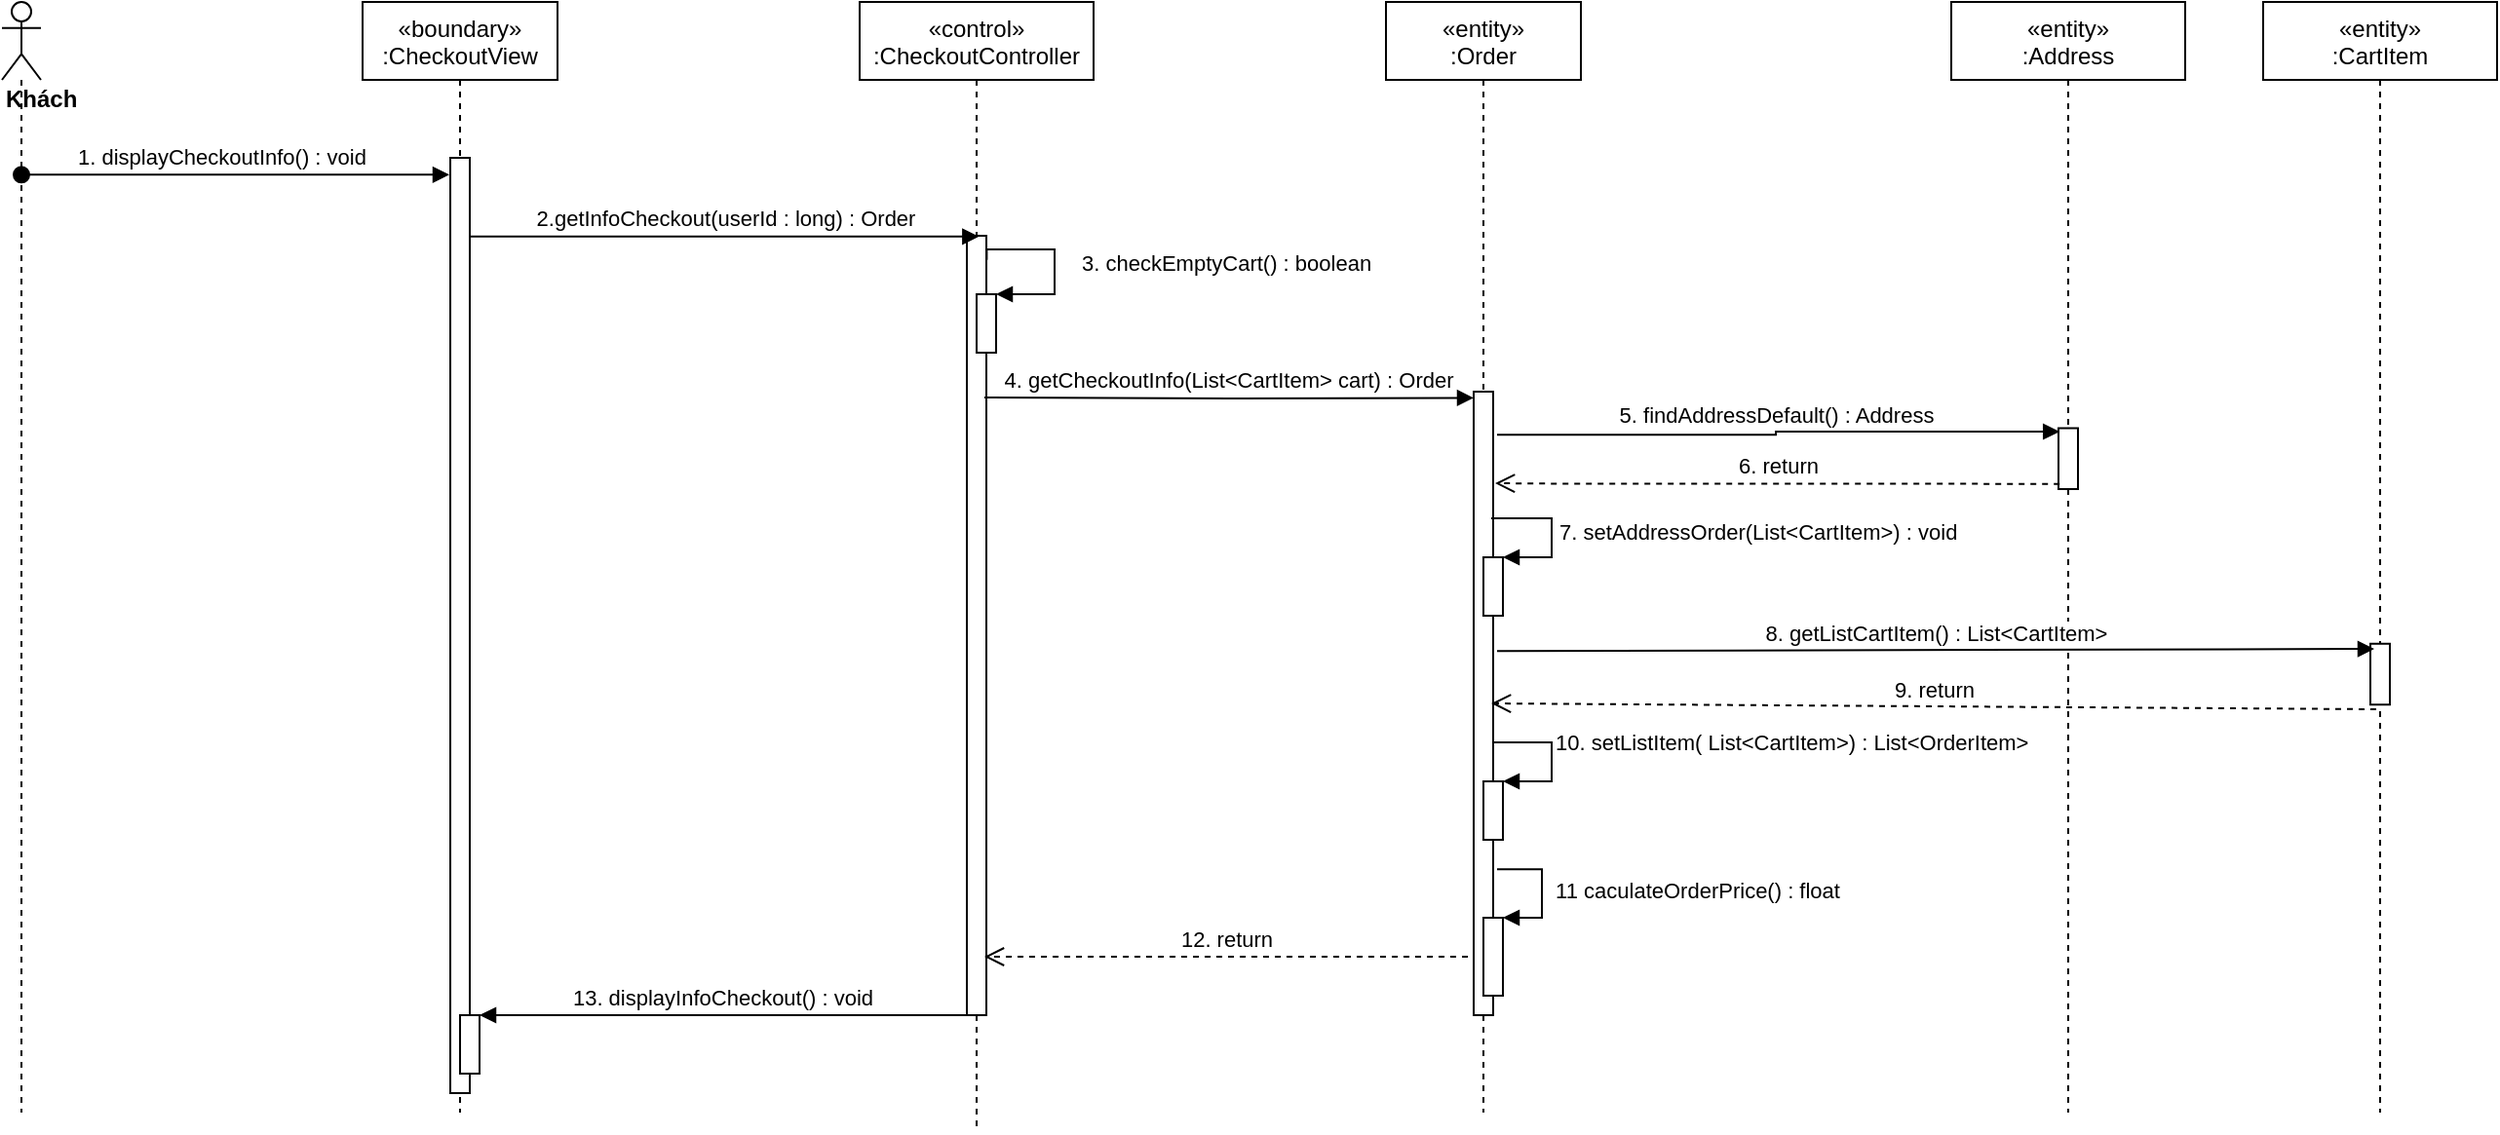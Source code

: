 <mxfile version="14.7.0" type="device"><diagram id="kgpKYQtTHZ0yAKxKKP6v" name="Page-1"><mxGraphModel dx="1108" dy="425" grid="1" gridSize="10" guides="1" tooltips="1" connect="1" arrows="1" fold="1" page="1" pageScale="1" pageWidth="850" pageHeight="1100" math="0" shadow="0"><root><mxCell id="0"/><mxCell id="1" parent="0"/><mxCell id="h1iUDNOuoRidIBb9Z1Jj-1" value="«boundary»&#10;:CheckoutView" style="shape=umlLifeline;perimeter=lifelinePerimeter;container=1;collapsible=0;recursiveResize=0;rounded=0;shadow=0;strokeWidth=1;" parent="1" vertex="1"><mxGeometry x="325" y="80" width="100" height="570" as="geometry"/></mxCell><mxCell id="h1iUDNOuoRidIBb9Z1Jj-2" value="" style="points=[];perimeter=orthogonalPerimeter;rounded=0;shadow=0;strokeWidth=1;" parent="h1iUDNOuoRidIBb9Z1Jj-1" vertex="1"><mxGeometry x="45" y="80" width="10" height="480" as="geometry"/></mxCell><mxCell id="h1iUDNOuoRidIBb9Z1Jj-3" value="" style="html=1;points=[];perimeter=orthogonalPerimeter;" parent="h1iUDNOuoRidIBb9Z1Jj-1" vertex="1"><mxGeometry x="50" y="520" width="10" height="30" as="geometry"/></mxCell><mxCell id="h1iUDNOuoRidIBb9Z1Jj-4" value="«control»&#10;:CheckoutController" style="shape=umlLifeline;perimeter=lifelinePerimeter;container=1;collapsible=0;recursiveResize=0;rounded=0;shadow=0;strokeWidth=1;" parent="1" vertex="1"><mxGeometry x="580" y="80" width="120" height="580" as="geometry"/></mxCell><mxCell id="h1iUDNOuoRidIBb9Z1Jj-5" value="" style="points=[];perimeter=orthogonalPerimeter;rounded=0;shadow=0;strokeWidth=1;" parent="h1iUDNOuoRidIBb9Z1Jj-4" vertex="1"><mxGeometry x="55" y="120" width="10" height="400" as="geometry"/></mxCell><mxCell id="h1iUDNOuoRidIBb9Z1Jj-21" value="" style="html=1;points=[];perimeter=orthogonalPerimeter;" parent="h1iUDNOuoRidIBb9Z1Jj-4" vertex="1"><mxGeometry x="60" y="150" width="10" height="30" as="geometry"/></mxCell><mxCell id="h1iUDNOuoRidIBb9Z1Jj-22" value="3. checkEmptyCart() : boolean" style="edgeStyle=orthogonalEdgeStyle;html=1;align=left;spacingLeft=2;endArrow=block;rounded=0;entryX=1;entryY=0;exitX=1.02;exitY=0.031;exitDx=0;exitDy=0;exitPerimeter=0;" parent="h1iUDNOuoRidIBb9Z1Jj-4" source="h1iUDNOuoRidIBb9Z1Jj-5" target="h1iUDNOuoRidIBb9Z1Jj-21" edge="1"><mxGeometry x="0.005" y="10" relative="1" as="geometry"><mxPoint x="70" y="190" as="sourcePoint"/><Array as="points"><mxPoint x="100" y="127"/><mxPoint x="100" y="150"/></Array><mxPoint as="offset"/></mxGeometry></mxCell><mxCell id="h1iUDNOuoRidIBb9Z1Jj-6" value="&lt;div&gt;&lt;b&gt;Khách&lt;/b&gt;&lt;/div&gt;" style="shape=umlLifeline;participant=umlActor;perimeter=lifelinePerimeter;whiteSpace=wrap;html=1;container=1;collapsible=0;recursiveResize=0;verticalAlign=top;spacingTop=36;outlineConnect=0;align=left;" parent="1" vertex="1"><mxGeometry x="140" y="80" width="20" height="570" as="geometry"/></mxCell><mxCell id="h1iUDNOuoRidIBb9Z1Jj-7" value="1. displayCheckoutInfo() : void" style="verticalAlign=bottom;startArrow=oval;endArrow=block;startSize=8;shadow=0;strokeWidth=1;entryX=-0.05;entryY=0.018;entryDx=0;entryDy=0;entryPerimeter=0;" parent="1" source="h1iUDNOuoRidIBb9Z1Jj-6" target="h1iUDNOuoRidIBb9Z1Jj-2" edge="1"><mxGeometry x="-0.06" relative="1" as="geometry"><mxPoint x="100" y="170" as="sourcePoint"/><mxPoint as="offset"/></mxGeometry></mxCell><mxCell id="h1iUDNOuoRidIBb9Z1Jj-8" value="«entity»&#10;:Order" style="shape=umlLifeline;perimeter=lifelinePerimeter;container=1;collapsible=0;recursiveResize=0;rounded=0;shadow=0;strokeWidth=1;" parent="1" vertex="1"><mxGeometry x="850" y="80" width="100" height="570" as="geometry"/></mxCell><mxCell id="h1iUDNOuoRidIBb9Z1Jj-9" value="" style="points=[];perimeter=orthogonalPerimeter;rounded=0;shadow=0;strokeWidth=1;" parent="h1iUDNOuoRidIBb9Z1Jj-8" vertex="1"><mxGeometry x="45" y="200" width="10" height="320" as="geometry"/></mxCell><mxCell id="h1iUDNOuoRidIBb9Z1Jj-10" value="2.getInfoCheckout(userId : long) : Order" style="html=1;verticalAlign=bottom;endArrow=block;entryX=0.617;entryY=0.001;entryDx=0;entryDy=0;entryPerimeter=0;" parent="1" source="h1iUDNOuoRidIBb9Z1Jj-2" target="h1iUDNOuoRidIBb9Z1Jj-5" edge="1"><mxGeometry width="80" relative="1" as="geometry"><mxPoint x="320" y="248" as="sourcePoint"/><mxPoint x="500" y="210" as="targetPoint"/></mxGeometry></mxCell><mxCell id="h1iUDNOuoRidIBb9Z1Jj-12" value="«entity»&#10;:Address" style="shape=umlLifeline;perimeter=lifelinePerimeter;container=1;collapsible=0;recursiveResize=0;rounded=0;shadow=0;strokeWidth=1;" parent="1" vertex="1"><mxGeometry x="1140" y="80" width="120" height="570" as="geometry"/></mxCell><mxCell id="h1iUDNOuoRidIBb9Z1Jj-13" value="" style="points=[];perimeter=orthogonalPerimeter;rounded=0;shadow=0;strokeWidth=1;" parent="h1iUDNOuoRidIBb9Z1Jj-12" vertex="1"><mxGeometry x="55" y="218.75" width="10" height="31.25" as="geometry"/></mxCell><mxCell id="h1iUDNOuoRidIBb9Z1Jj-17" value="13. displayInfoCheckout() : void" style="verticalAlign=bottom;endArrow=block;shadow=0;strokeWidth=1;" parent="1" source="h1iUDNOuoRidIBb9Z1Jj-5" target="h1iUDNOuoRidIBb9Z1Jj-3" edge="1"><mxGeometry relative="1" as="geometry"><mxPoint x="565" y="370" as="sourcePoint"/><mxPoint x="350" y="401" as="targetPoint"/></mxGeometry></mxCell><mxCell id="h1iUDNOuoRidIBb9Z1Jj-23" value="4. getCheckoutInfo(List&amp;lt;CartItem&amp;gt; cart) : Order" style="html=1;verticalAlign=bottom;endArrow=block;rounded=0;edgeStyle=orthogonalEdgeStyle;entryX=0;entryY=0.01;entryDx=0;entryDy=0;entryPerimeter=0;" parent="1" target="h1iUDNOuoRidIBb9Z1Jj-9" edge="1"><mxGeometry width="80" relative="1" as="geometry"><mxPoint x="644" y="283" as="sourcePoint"/><mxPoint x="840" y="284" as="targetPoint"/><Array as="points"/></mxGeometry></mxCell><mxCell id="h1iUDNOuoRidIBb9Z1Jj-26" value="5. findAddressDefault() : Address" style="html=1;verticalAlign=bottom;endArrow=block;rounded=0;edgeStyle=orthogonalEdgeStyle;entryX=0.06;entryY=0.056;entryDx=0;entryDy=0;entryPerimeter=0;exitX=1.2;exitY=0.069;exitDx=0;exitDy=0;exitPerimeter=0;" parent="1" source="h1iUDNOuoRidIBb9Z1Jj-9" target="h1iUDNOuoRidIBb9Z1Jj-13" edge="1"><mxGeometry width="80" relative="1" as="geometry"><mxPoint x="1010" y="310" as="sourcePoint"/><mxPoint x="1090" y="310" as="targetPoint"/><Array as="points"/></mxGeometry></mxCell><mxCell id="h1iUDNOuoRidIBb9Z1Jj-28" value="6. return" style="html=1;verticalAlign=bottom;endArrow=open;dashed=1;endSize=8;rounded=0;edgeStyle=orthogonalEdgeStyle;exitX=0.06;exitY=0.914;exitDx=0;exitDy=0;exitPerimeter=0;" parent="1" source="h1iUDNOuoRidIBb9Z1Jj-13" edge="1"><mxGeometry relative="1" as="geometry"><mxPoint x="1030" y="280" as="sourcePoint"/><mxPoint x="906" y="327" as="targetPoint"/><Array as="points"><mxPoint x="948" y="327"/></Array></mxGeometry></mxCell><mxCell id="h1iUDNOuoRidIBb9Z1Jj-32" value="12. return" style="html=1;verticalAlign=bottom;endArrow=open;dashed=1;endSize=8;rounded=0;edgeStyle=orthogonalEdgeStyle;" parent="1" edge="1"><mxGeometry relative="1" as="geometry"><mxPoint x="892" y="570" as="sourcePoint"/><mxPoint x="644" y="570" as="targetPoint"/></mxGeometry></mxCell><mxCell id="Z0595wI50gO7isdh5Tmd-3" value="" style="html=1;points=[];perimeter=orthogonalPerimeter;" parent="1" vertex="1"><mxGeometry x="900" y="365" width="10" height="30" as="geometry"/></mxCell><mxCell id="Z0595wI50gO7isdh5Tmd-4" value="7. setAddressOrder(List&amp;lt;CartItem&amp;gt;) : void" style="edgeStyle=orthogonalEdgeStyle;html=1;align=left;spacingLeft=2;endArrow=block;rounded=0;entryX=1;entryY=0;" parent="1" target="Z0595wI50gO7isdh5Tmd-3" edge="1"><mxGeometry relative="1" as="geometry"><mxPoint x="904" y="345" as="sourcePoint"/><Array as="points"><mxPoint x="935" y="345"/><mxPoint x="935" y="365"/></Array></mxGeometry></mxCell><mxCell id="ksipVvGbrHsLcqgt4sYg-1" value="" style="html=1;points=[];perimeter=orthogonalPerimeter;" vertex="1" parent="1"><mxGeometry x="900" y="480" width="10" height="30" as="geometry"/></mxCell><mxCell id="ksipVvGbrHsLcqgt4sYg-2" value="10. setListItem( List&amp;lt;CartItem&amp;gt;) : List&amp;lt;OrderItem&amp;gt;" style="edgeStyle=orthogonalEdgeStyle;html=1;align=left;spacingLeft=2;endArrow=block;rounded=0;entryX=1;entryY=0;" edge="1" target="ksipVvGbrHsLcqgt4sYg-1" parent="1"><mxGeometry relative="1" as="geometry"><mxPoint x="905" y="440" as="sourcePoint"/><Array as="points"><mxPoint x="905" y="460"/><mxPoint x="935" y="460"/><mxPoint x="935" y="480"/></Array></mxGeometry></mxCell><mxCell id="ksipVvGbrHsLcqgt4sYg-3" value="" style="html=1;points=[];perimeter=orthogonalPerimeter;" vertex="1" parent="1"><mxGeometry x="900" y="550" width="10" height="40" as="geometry"/></mxCell><mxCell id="ksipVvGbrHsLcqgt4sYg-4" value="&amp;nbsp;11 caculateOrderPrice() : float" style="edgeStyle=orthogonalEdgeStyle;html=1;align=left;spacingLeft=2;endArrow=block;rounded=0;entryX=1;entryY=0;exitX=1.2;exitY=0.766;exitDx=0;exitDy=0;exitPerimeter=0;" edge="1" target="ksipVvGbrHsLcqgt4sYg-3" parent="1" source="h1iUDNOuoRidIBb9Z1Jj-9"><mxGeometry relative="1" as="geometry"><mxPoint x="975" y="480" as="sourcePoint"/><Array as="points"><mxPoint x="930" y="525"/><mxPoint x="930" y="550"/></Array></mxGeometry></mxCell><mxCell id="ksipVvGbrHsLcqgt4sYg-5" value="«entity»&#10;:CartItem" style="shape=umlLifeline;perimeter=lifelinePerimeter;container=1;collapsible=0;recursiveResize=0;rounded=0;shadow=0;strokeWidth=1;" vertex="1" parent="1"><mxGeometry x="1300" y="80" width="120" height="570" as="geometry"/></mxCell><mxCell id="ksipVvGbrHsLcqgt4sYg-6" value="" style="points=[];perimeter=orthogonalPerimeter;rounded=0;shadow=0;strokeWidth=1;" vertex="1" parent="ksipVvGbrHsLcqgt4sYg-5"><mxGeometry x="55" y="329.38" width="10" height="31.25" as="geometry"/></mxCell><mxCell id="ksipVvGbrHsLcqgt4sYg-7" value="8. getListCartItem() : List&amp;lt;CartItem&amp;gt;" style="html=1;verticalAlign=bottom;endArrow=block;entryX=0.2;entryY=0.084;entryDx=0;entryDy=0;entryPerimeter=0;exitX=1.2;exitY=0.416;exitDx=0;exitDy=0;exitPerimeter=0;" edge="1" parent="1" source="h1iUDNOuoRidIBb9Z1Jj-9" target="ksipVvGbrHsLcqgt4sYg-6"><mxGeometry width="80" relative="1" as="geometry"><mxPoint x="970" y="330" as="sourcePoint"/><mxPoint x="1050" y="330" as="targetPoint"/></mxGeometry></mxCell><mxCell id="ksipVvGbrHsLcqgt4sYg-8" value="9. return" style="html=1;verticalAlign=bottom;endArrow=open;dashed=1;endSize=8;exitX=0.3;exitY=1.076;exitDx=0;exitDy=0;exitPerimeter=0;entryX=0.9;entryY=0.5;entryDx=0;entryDy=0;entryPerimeter=0;" edge="1" parent="1" source="ksipVvGbrHsLcqgt4sYg-6" target="h1iUDNOuoRidIBb9Z1Jj-9"><mxGeometry relative="1" as="geometry"><mxPoint x="1050" y="430" as="sourcePoint"/><mxPoint x="970" y="430" as="targetPoint"/></mxGeometry></mxCell></root></mxGraphModel></diagram></mxfile>